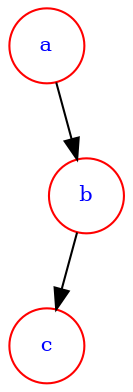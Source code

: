 digraph binaryTree{
node[shape=circle,color=red,fontcolor=blue,fontsize=10];
_a [group=a, label="", width=0, style=invis];
a->_a[style=invis];
a->b;
b->c;
_b [group=b, label="", width=0, style=invis];
b->_b[style=invis]
}
